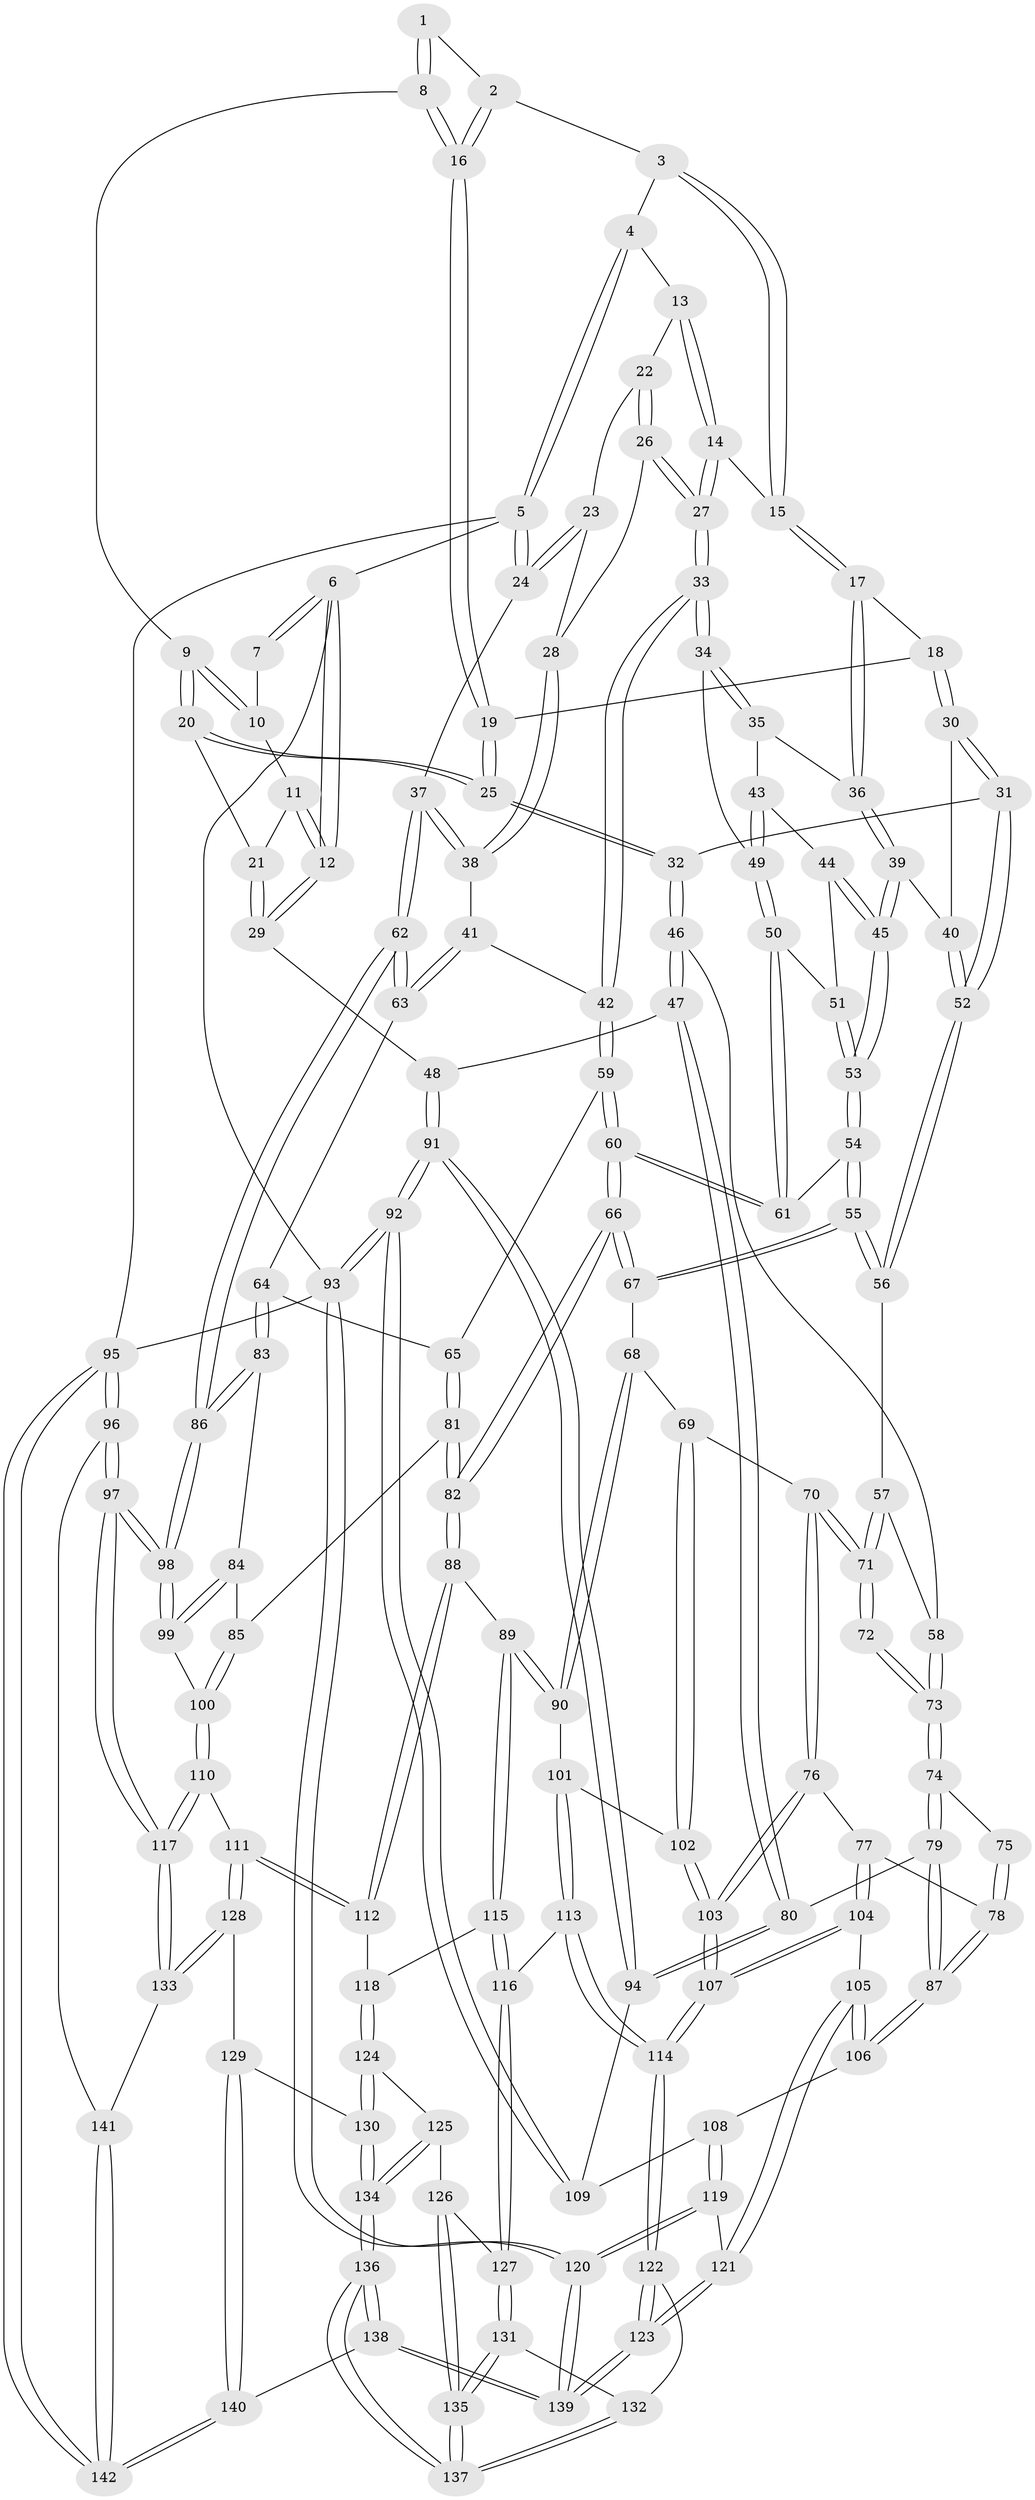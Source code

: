 // coarse degree distribution, {3: 0.16901408450704225, 6: 0.15492957746478872, 8: 0.028169014084507043, 2: 0.028169014084507043, 4: 0.2676056338028169, 5: 0.30985915492957744, 7: 0.028169014084507043, 10: 0.014084507042253521}
// Generated by graph-tools (version 1.1) at 2025/21/03/04/25 18:21:10]
// undirected, 142 vertices, 352 edges
graph export_dot {
graph [start="1"]
  node [color=gray90,style=filled];
  1 [pos="+0.27753160268422705+0"];
  2 [pos="+0.4619039396162758+0"];
  3 [pos="+0.6782851921791725+0"];
  4 [pos="+0.7576559938083651+0"];
  5 [pos="+1+0"];
  6 [pos="+0+0"];
  7 [pos="+0.06506950866484919+0"];
  8 [pos="+0.24475393531057946+0.06296516102697236"];
  9 [pos="+0.22175278697627657+0.08785903848106981"];
  10 [pos="+0.17309997990433015+0.005820638614795945"];
  11 [pos="+0.12274905520832015+0.09182305880079013"];
  12 [pos="+0+0"];
  13 [pos="+0.7922543588563967+0"];
  14 [pos="+0.7049837274218789+0.15224901132576857"];
  15 [pos="+0.6259170653428031+0.14769051383009124"];
  16 [pos="+0.43881807808205037+0"];
  17 [pos="+0.6185733731629686+0.15176703025410165"];
  18 [pos="+0.4734254077708883+0.10125903970779641"];
  19 [pos="+0.43912564807151666+0.007842402860751536"];
  20 [pos="+0.214811518767839+0.1790024875192163"];
  21 [pos="+0.14363633106974488+0.1336039899450396"];
  22 [pos="+0.8494959115656878+0.09072601363584581"];
  23 [pos="+0.9706855284958182+0.11864607560266066"];
  24 [pos="+1+0"];
  25 [pos="+0.22811565184803168+0.20510933569812098"];
  26 [pos="+0.8288882170267377+0.18672544693762952"];
  27 [pos="+0.7857862585384019+0.25417773615097744"];
  28 [pos="+0.9345270011391772+0.18855003153716718"];
  29 [pos="+0+0.17741919806797427"];
  30 [pos="+0.4616761785243982+0.14938580227182433"];
  31 [pos="+0.2890041832919842+0.26550532280510647"];
  32 [pos="+0.2308565511390314+0.2390523228191829"];
  33 [pos="+0.7865337977655658+0.29069917264814765"];
  34 [pos="+0.7213516456462278+0.3053684865385917"];
  35 [pos="+0.625166084349534+0.22618385817379202"];
  36 [pos="+0.6096531828545402+0.21037705629558864"];
  37 [pos="+1+0.3282330106140268"];
  38 [pos="+0.9395541943926+0.22983162132178087"];
  39 [pos="+0.5183586539768165+0.2943379481752321"];
  40 [pos="+0.5039986308168599+0.28344619610083815"];
  41 [pos="+0.8589514913587005+0.30892262192807957"];
  42 [pos="+0.7988866813620302+0.30239490648542"];
  43 [pos="+0.6181283482874179+0.31168414484842905"];
  44 [pos="+0.6062926508223092+0.3117289297631781"];
  45 [pos="+0.5224012923922248+0.3043897123548254"];
  46 [pos="+0.08227026804006679+0.3530092770813545"];
  47 [pos="+0.03516243985623568+0.35068816376154033"];
  48 [pos="+0+0.30228942978149115"];
  49 [pos="+0.6966765795013862+0.32226748820214596"];
  50 [pos="+0.6692804537620058+0.3709825123492929"];
  51 [pos="+0.6164590503782094+0.37092072108757956"];
  52 [pos="+0.32651071200188747+0.30543040181805436"];
  53 [pos="+0.5209617004178345+0.38658930096287075"];
  54 [pos="+0.5170483082134846+0.4023810782906821"];
  55 [pos="+0.4776678838391194+0.47886447325852627"];
  56 [pos="+0.35616285522429575+0.41759162579553344"];
  57 [pos="+0.3227680702236565+0.4418135059158909"];
  58 [pos="+0.08585400418638624+0.35794977884725293"];
  59 [pos="+0.7942086430298672+0.4411031862421773"];
  60 [pos="+0.6823828650339228+0.48384360568246787"];
  61 [pos="+0.6629030906603024+0.42206132594880535"];
  62 [pos="+1+0.41745784313850093"];
  63 [pos="+0.9347226137530422+0.35297067418618644"];
  64 [pos="+0.855206226890011+0.4961605646803575"];
  65 [pos="+0.8179986272022387+0.4660725651139429"];
  66 [pos="+0.6615235544447166+0.5216249602443727"];
  67 [pos="+0.47809913250344027+0.48022583139269104"];
  68 [pos="+0.4777355526649766+0.4818226979741341"];
  69 [pos="+0.3364228942260278+0.6065909439201905"];
  70 [pos="+0.3193006701563662+0.6064164195535197"];
  71 [pos="+0.31176547938911753+0.45524991735092446"];
  72 [pos="+0.30035841382956957+0.4609089365370388"];
  73 [pos="+0.13366694659950698+0.44461563280972"];
  74 [pos="+0.15307449406523166+0.5040941450192858"];
  75 [pos="+0.2829832590780138+0.47770672237159134"];
  76 [pos="+0.3077947128498293+0.610543852161638"];
  77 [pos="+0.3052519979532302+0.6113484586672542"];
  78 [pos="+0.21443259241412863+0.5925996571902353"];
  79 [pos="+0.16866751253441747+0.5925080974395286"];
  80 [pos="+0.046066446197037966+0.6168913164087035"];
  81 [pos="+0.7006597132000485+0.6082308713075851"];
  82 [pos="+0.6879852502121563+0.6094748621226455"];
  83 [pos="+0.8814646447118862+0.5334010701848295"];
  84 [pos="+0.8804417908545957+0.5347072163725682"];
  85 [pos="+0.7507797915222726+0.6082403805822456"];
  86 [pos="+1+0.5500480977235768"];
  87 [pos="+0.17225282112123483+0.5951469735867563"];
  88 [pos="+0.6699463762778466+0.6423257586407444"];
  89 [pos="+0.5443690615766422+0.670344252104137"];
  90 [pos="+0.5128009232241559+0.6506350980101102"];
  91 [pos="+0+0.6265495969394255"];
  92 [pos="+0+1"];
  93 [pos="+0+1"];
  94 [pos="+0.012898907955982565+0.6346504463925519"];
  95 [pos="+1+1"];
  96 [pos="+1+0.9942437444278777"];
  97 [pos="+1+0.8164217362252096"];
  98 [pos="+1+0.5823130530816694"];
  99 [pos="+0.8599558842497812+0.6803828579884703"];
  100 [pos="+0.8485611916726169+0.6965437278412098"];
  101 [pos="+0.43448851111678816+0.6807540317838444"];
  102 [pos="+0.41663988333708996+0.6807506233821286"];
  103 [pos="+0.3631180982801359+0.7473328731050329"];
  104 [pos="+0.2832828727576973+0.7746794402584967"];
  105 [pos="+0.19831890868065816+0.7771964277020684"];
  106 [pos="+0.17980405383165252+0.7650990844951673"];
  107 [pos="+0.32865383959307787+0.7956215524139896"];
  108 [pos="+0.12801707095810144+0.7746817918953169"];
  109 [pos="+0.08707176633477472+0.7741574458053974"];
  110 [pos="+0.8450608629859565+0.7488766032909882"];
  111 [pos="+0.7755109060709456+0.8028143503198832"];
  112 [pos="+0.722254244389643+0.782888750859079"];
  113 [pos="+0.44923533233594076+0.7558576622099589"];
  114 [pos="+0.35873839110481953+0.8386986741162704"];
  115 [pos="+0.5458052470669215+0.7909629350861213"];
  116 [pos="+0.5334506907777811+0.8089134330584684"];
  117 [pos="+1+0.8221362529085504"];
  118 [pos="+0.7047067443972972+0.7921702072166498"];
  119 [pos="+0.10111779749668548+0.9666305448159349"];
  120 [pos="+0+1"];
  121 [pos="+0.1969890171144162+0.8157068896462042"];
  122 [pos="+0.36386948928777146+0.8502425172085724"];
  123 [pos="+0.2657274577269165+1"];
  124 [pos="+0.6516397265427953+0.8743034124638627"];
  125 [pos="+0.6495843942364148+0.8758266814122221"];
  126 [pos="+0.6008532111439902+0.8840159200472845"];
  127 [pos="+0.5333720274252037+0.8091411858234185"];
  128 [pos="+0.7972248299246859+0.8726868291880175"];
  129 [pos="+0.7214738538064034+0.9244282762432848"];
  130 [pos="+0.7076731982458334+0.9276417575221939"];
  131 [pos="+0.4899962874185889+0.8513189539578252"];
  132 [pos="+0.3733528147492347+0.8528587136564559"];
  133 [pos="+0.8452989720865577+0.9300604159773554"];
  134 [pos="+0.6527314974409788+0.9765216285477172"];
  135 [pos="+0.5401954662339432+1"];
  136 [pos="+0.5491928088541536+1"];
  137 [pos="+0.5403619506290424+1"];
  138 [pos="+0.548123819119749+1"];
  139 [pos="+0.2007906431928452+1"];
  140 [pos="+0.7776362308166489+1"];
  141 [pos="+0.83865365218222+0.9890902325079152"];
  142 [pos="+0.7784808774377477+1"];
  1 -- 2;
  1 -- 8;
  1 -- 8;
  2 -- 3;
  2 -- 16;
  2 -- 16;
  3 -- 4;
  3 -- 15;
  3 -- 15;
  4 -- 5;
  4 -- 5;
  4 -- 13;
  5 -- 6;
  5 -- 24;
  5 -- 24;
  5 -- 95;
  6 -- 7;
  6 -- 7;
  6 -- 12;
  6 -- 12;
  6 -- 93;
  7 -- 10;
  8 -- 9;
  8 -- 16;
  8 -- 16;
  9 -- 10;
  9 -- 10;
  9 -- 20;
  9 -- 20;
  10 -- 11;
  11 -- 12;
  11 -- 12;
  11 -- 21;
  12 -- 29;
  12 -- 29;
  13 -- 14;
  13 -- 14;
  13 -- 22;
  14 -- 15;
  14 -- 27;
  14 -- 27;
  15 -- 17;
  15 -- 17;
  16 -- 19;
  16 -- 19;
  17 -- 18;
  17 -- 36;
  17 -- 36;
  18 -- 19;
  18 -- 30;
  18 -- 30;
  19 -- 25;
  19 -- 25;
  20 -- 21;
  20 -- 25;
  20 -- 25;
  21 -- 29;
  21 -- 29;
  22 -- 23;
  22 -- 26;
  22 -- 26;
  23 -- 24;
  23 -- 24;
  23 -- 28;
  24 -- 37;
  25 -- 32;
  25 -- 32;
  26 -- 27;
  26 -- 27;
  26 -- 28;
  27 -- 33;
  27 -- 33;
  28 -- 38;
  28 -- 38;
  29 -- 48;
  30 -- 31;
  30 -- 31;
  30 -- 40;
  31 -- 32;
  31 -- 52;
  31 -- 52;
  32 -- 46;
  32 -- 46;
  33 -- 34;
  33 -- 34;
  33 -- 42;
  33 -- 42;
  34 -- 35;
  34 -- 35;
  34 -- 49;
  35 -- 36;
  35 -- 43;
  36 -- 39;
  36 -- 39;
  37 -- 38;
  37 -- 38;
  37 -- 62;
  37 -- 62;
  38 -- 41;
  39 -- 40;
  39 -- 45;
  39 -- 45;
  40 -- 52;
  40 -- 52;
  41 -- 42;
  41 -- 63;
  41 -- 63;
  42 -- 59;
  42 -- 59;
  43 -- 44;
  43 -- 49;
  43 -- 49;
  44 -- 45;
  44 -- 45;
  44 -- 51;
  45 -- 53;
  45 -- 53;
  46 -- 47;
  46 -- 47;
  46 -- 58;
  47 -- 48;
  47 -- 80;
  47 -- 80;
  48 -- 91;
  48 -- 91;
  49 -- 50;
  49 -- 50;
  50 -- 51;
  50 -- 61;
  50 -- 61;
  51 -- 53;
  51 -- 53;
  52 -- 56;
  52 -- 56;
  53 -- 54;
  53 -- 54;
  54 -- 55;
  54 -- 55;
  54 -- 61;
  55 -- 56;
  55 -- 56;
  55 -- 67;
  55 -- 67;
  56 -- 57;
  57 -- 58;
  57 -- 71;
  57 -- 71;
  58 -- 73;
  58 -- 73;
  59 -- 60;
  59 -- 60;
  59 -- 65;
  60 -- 61;
  60 -- 61;
  60 -- 66;
  60 -- 66;
  62 -- 63;
  62 -- 63;
  62 -- 86;
  62 -- 86;
  63 -- 64;
  64 -- 65;
  64 -- 83;
  64 -- 83;
  65 -- 81;
  65 -- 81;
  66 -- 67;
  66 -- 67;
  66 -- 82;
  66 -- 82;
  67 -- 68;
  68 -- 69;
  68 -- 90;
  68 -- 90;
  69 -- 70;
  69 -- 102;
  69 -- 102;
  70 -- 71;
  70 -- 71;
  70 -- 76;
  70 -- 76;
  71 -- 72;
  71 -- 72;
  72 -- 73;
  72 -- 73;
  73 -- 74;
  73 -- 74;
  74 -- 75;
  74 -- 79;
  74 -- 79;
  75 -- 78;
  75 -- 78;
  76 -- 77;
  76 -- 103;
  76 -- 103;
  77 -- 78;
  77 -- 104;
  77 -- 104;
  78 -- 87;
  78 -- 87;
  79 -- 80;
  79 -- 87;
  79 -- 87;
  80 -- 94;
  80 -- 94;
  81 -- 82;
  81 -- 82;
  81 -- 85;
  82 -- 88;
  82 -- 88;
  83 -- 84;
  83 -- 86;
  83 -- 86;
  84 -- 85;
  84 -- 99;
  84 -- 99;
  85 -- 100;
  85 -- 100;
  86 -- 98;
  86 -- 98;
  87 -- 106;
  87 -- 106;
  88 -- 89;
  88 -- 112;
  88 -- 112;
  89 -- 90;
  89 -- 90;
  89 -- 115;
  89 -- 115;
  90 -- 101;
  91 -- 92;
  91 -- 92;
  91 -- 94;
  91 -- 94;
  92 -- 93;
  92 -- 93;
  92 -- 109;
  92 -- 109;
  93 -- 120;
  93 -- 120;
  93 -- 95;
  94 -- 109;
  95 -- 96;
  95 -- 96;
  95 -- 142;
  95 -- 142;
  96 -- 97;
  96 -- 97;
  96 -- 141;
  97 -- 98;
  97 -- 98;
  97 -- 117;
  97 -- 117;
  98 -- 99;
  98 -- 99;
  99 -- 100;
  100 -- 110;
  100 -- 110;
  101 -- 102;
  101 -- 113;
  101 -- 113;
  102 -- 103;
  102 -- 103;
  103 -- 107;
  103 -- 107;
  104 -- 105;
  104 -- 107;
  104 -- 107;
  105 -- 106;
  105 -- 106;
  105 -- 121;
  105 -- 121;
  106 -- 108;
  107 -- 114;
  107 -- 114;
  108 -- 109;
  108 -- 119;
  108 -- 119;
  110 -- 111;
  110 -- 117;
  110 -- 117;
  111 -- 112;
  111 -- 112;
  111 -- 128;
  111 -- 128;
  112 -- 118;
  113 -- 114;
  113 -- 114;
  113 -- 116;
  114 -- 122;
  114 -- 122;
  115 -- 116;
  115 -- 116;
  115 -- 118;
  116 -- 127;
  116 -- 127;
  117 -- 133;
  117 -- 133;
  118 -- 124;
  118 -- 124;
  119 -- 120;
  119 -- 120;
  119 -- 121;
  120 -- 139;
  120 -- 139;
  121 -- 123;
  121 -- 123;
  122 -- 123;
  122 -- 123;
  122 -- 132;
  123 -- 139;
  123 -- 139;
  124 -- 125;
  124 -- 130;
  124 -- 130;
  125 -- 126;
  125 -- 134;
  125 -- 134;
  126 -- 127;
  126 -- 135;
  126 -- 135;
  127 -- 131;
  127 -- 131;
  128 -- 129;
  128 -- 133;
  128 -- 133;
  129 -- 130;
  129 -- 140;
  129 -- 140;
  130 -- 134;
  130 -- 134;
  131 -- 132;
  131 -- 135;
  131 -- 135;
  132 -- 137;
  132 -- 137;
  133 -- 141;
  134 -- 136;
  134 -- 136;
  135 -- 137;
  135 -- 137;
  136 -- 137;
  136 -- 137;
  136 -- 138;
  136 -- 138;
  138 -- 139;
  138 -- 139;
  138 -- 140;
  140 -- 142;
  140 -- 142;
  141 -- 142;
  141 -- 142;
}
